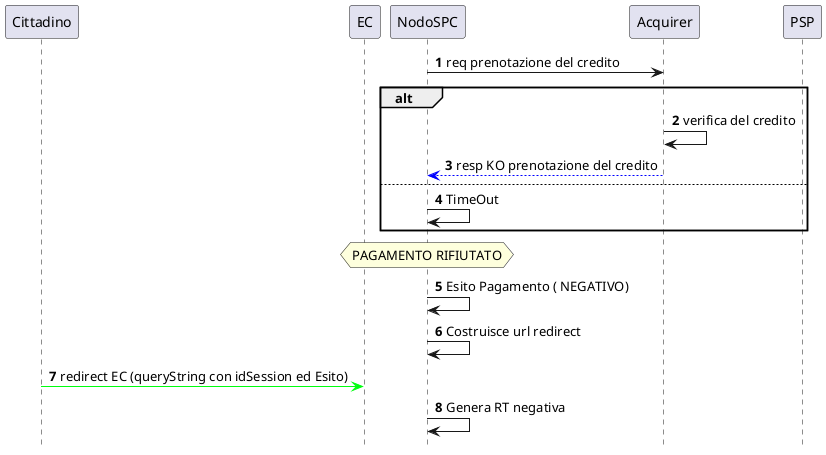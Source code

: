 @startuml
hide footbox
autonumber

participant Cittadino
participant EC
participant NodoSPC
participant Acquirer
participant PSP

NodoSPC-> Acquirer : req prenotazione del credito
alt

Acquirer -> Acquirer : verifica del credito
Acquirer  -[#0000FF]-> NodoSPC : resp KO prenotazione del credito

else
NodoSPC -> NodoSPC : TimeOut 
end

hnote over NodoSPC : PAGAMENTO RIFIUTATO
NodoSPC-> NodoSPC : Esito Pagamento ( NEGATIVO)
NodoSPC-> NodoSPC : Costruisce url redirect
Cittadino [#00FF0F]-> EC : redirect EC (queryString con idSession ed Esito)

NodoSPC-> NodoSPC : Genera RT negativa
@enduml